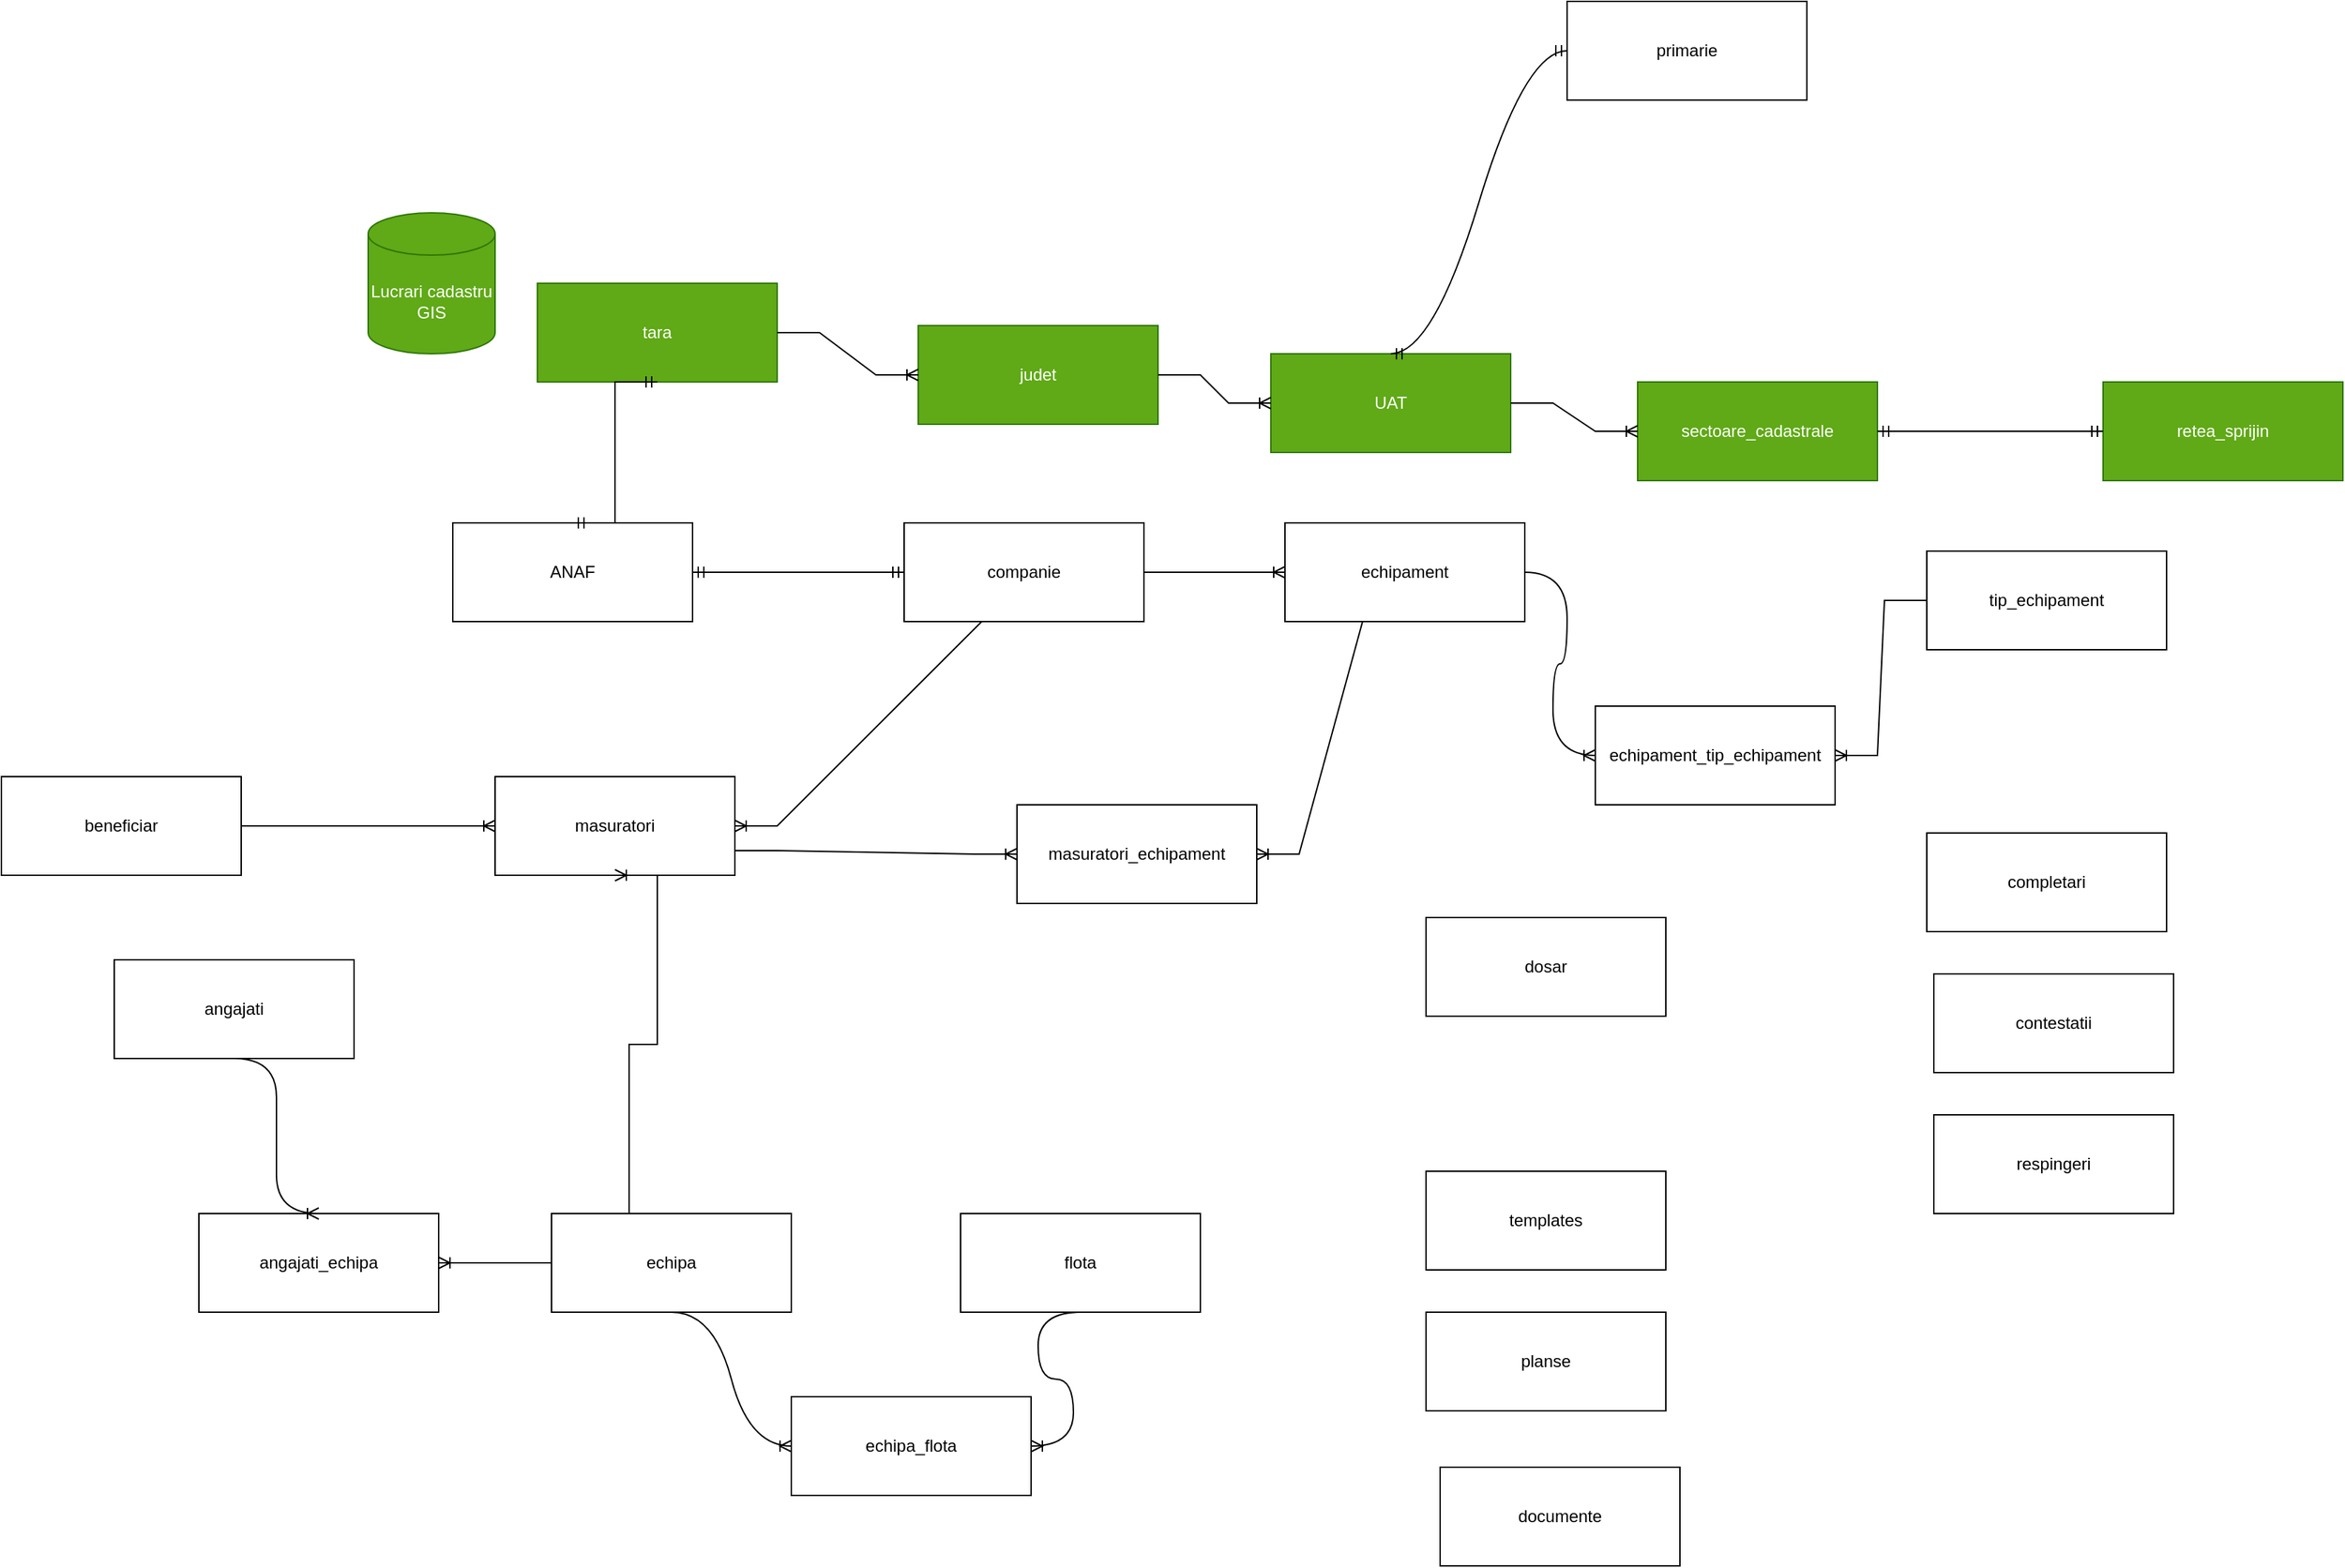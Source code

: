 <mxfile version="21.3.2" type="github">
  <diagram name="Page-1" id="c4nXFNeBFdgrfNwBTD_H">
    <mxGraphModel dx="2759" dy="2129" grid="1" gridSize="10" guides="1" tooltips="1" connect="1" arrows="1" fold="1" page="1" pageScale="1" pageWidth="850" pageHeight="1100" math="0" shadow="0">
      <root>
        <mxCell id="0" />
        <mxCell id="1" parent="0" />
        <mxCell id="TaOxIR-Y_0B-BQlurdxr-1" value="Lucrari cadastru GIS" style="shape=cylinder3;whiteSpace=wrap;html=1;boundedLbl=1;backgroundOutline=1;size=15;fillColor=#60a917;fontColor=#ffffff;strokeColor=#2D7600;" vertex="1" parent="1">
          <mxGeometry width="90" height="100" as="geometry" />
        </mxCell>
        <mxCell id="TaOxIR-Y_0B-BQlurdxr-2" value="sectoare_cadastrale" style="rounded=0;whiteSpace=wrap;html=1;fillColor=#60a917;fontColor=#ffffff;strokeColor=#2D7600;" vertex="1" parent="1">
          <mxGeometry x="900" y="120" width="170" height="70" as="geometry" />
        </mxCell>
        <mxCell id="TaOxIR-Y_0B-BQlurdxr-3" value="retea_sprijin" style="rounded=0;whiteSpace=wrap;html=1;fillColor=#60a917;fontColor=#ffffff;strokeColor=#2D7600;" vertex="1" parent="1">
          <mxGeometry x="1230" y="120" width="170" height="70" as="geometry" />
        </mxCell>
        <mxCell id="TaOxIR-Y_0B-BQlurdxr-4" value="echipa" style="rounded=0;whiteSpace=wrap;html=1;" vertex="1" parent="1">
          <mxGeometry x="130" y="710" width="170" height="70" as="geometry" />
        </mxCell>
        <mxCell id="TaOxIR-Y_0B-BQlurdxr-5" value="angajati" style="rounded=0;whiteSpace=wrap;html=1;" vertex="1" parent="1">
          <mxGeometry x="-180" y="530" width="170" height="70" as="geometry" />
        </mxCell>
        <mxCell id="TaOxIR-Y_0B-BQlurdxr-8" value="echipament" style="rounded=0;whiteSpace=wrap;html=1;" vertex="1" parent="1">
          <mxGeometry x="650" y="220" width="170" height="70" as="geometry" />
        </mxCell>
        <mxCell id="TaOxIR-Y_0B-BQlurdxr-10" value="flota" style="rounded=0;whiteSpace=wrap;html=1;" vertex="1" parent="1">
          <mxGeometry x="420" y="710" width="170" height="70" as="geometry" />
        </mxCell>
        <mxCell id="TaOxIR-Y_0B-BQlurdxr-11" value="documente" style="rounded=0;whiteSpace=wrap;html=1;" vertex="1" parent="1">
          <mxGeometry x="760" y="890" width="170" height="70" as="geometry" />
        </mxCell>
        <mxCell id="TaOxIR-Y_0B-BQlurdxr-12" value="masuratori" style="rounded=0;whiteSpace=wrap;html=1;" vertex="1" parent="1">
          <mxGeometry x="90" y="400" width="170" height="70" as="geometry" />
        </mxCell>
        <mxCell id="TaOxIR-Y_0B-BQlurdxr-13" value="primarie" style="rounded=0;whiteSpace=wrap;html=1;" vertex="1" parent="1">
          <mxGeometry x="850" y="-150" width="170" height="70" as="geometry" />
        </mxCell>
        <mxCell id="TaOxIR-Y_0B-BQlurdxr-14" value="beneficiar" style="rounded=0;whiteSpace=wrap;html=1;" vertex="1" parent="1">
          <mxGeometry x="-260" y="400" width="170" height="70" as="geometry" />
        </mxCell>
        <mxCell id="TaOxIR-Y_0B-BQlurdxr-16" value="dosar" style="rounded=0;whiteSpace=wrap;html=1;" vertex="1" parent="1">
          <mxGeometry x="750" y="500" width="170" height="70" as="geometry" />
        </mxCell>
        <mxCell id="TaOxIR-Y_0B-BQlurdxr-18" value="templates" style="rounded=0;whiteSpace=wrap;html=1;" vertex="1" parent="1">
          <mxGeometry x="750" y="680" width="170" height="70" as="geometry" />
        </mxCell>
        <mxCell id="TaOxIR-Y_0B-BQlurdxr-19" value="planse" style="rounded=0;whiteSpace=wrap;html=1;" vertex="1" parent="1">
          <mxGeometry x="750" y="780" width="170" height="70" as="geometry" />
        </mxCell>
        <mxCell id="TaOxIR-Y_0B-BQlurdxr-20" value="respingeri" style="rounded=0;whiteSpace=wrap;html=1;" vertex="1" parent="1">
          <mxGeometry x="1110" y="640" width="170" height="70" as="geometry" />
        </mxCell>
        <mxCell id="TaOxIR-Y_0B-BQlurdxr-21" value="completari" style="rounded=0;whiteSpace=wrap;html=1;" vertex="1" parent="1">
          <mxGeometry x="1105" y="440" width="170" height="70" as="geometry" />
        </mxCell>
        <mxCell id="TaOxIR-Y_0B-BQlurdxr-22" value="contestatii" style="rounded=0;whiteSpace=wrap;html=1;" vertex="1" parent="1">
          <mxGeometry x="1110" y="540" width="170" height="70" as="geometry" />
        </mxCell>
        <mxCell id="TaOxIR-Y_0B-BQlurdxr-23" value="UAT" style="rounded=0;whiteSpace=wrap;html=1;fillColor=#60a917;fontColor=#ffffff;strokeColor=#2D7600;" vertex="1" parent="1">
          <mxGeometry x="640" y="100" width="170" height="70" as="geometry" />
        </mxCell>
        <mxCell id="TaOxIR-Y_0B-BQlurdxr-24" value="" style="edgeStyle=entityRelationEdgeStyle;fontSize=12;html=1;endArrow=ERoneToMany;rounded=0;exitX=1;exitY=0.5;exitDx=0;exitDy=0;entryX=0;entryY=0.5;entryDx=0;entryDy=0;" edge="1" parent="1" source="TaOxIR-Y_0B-BQlurdxr-23" target="TaOxIR-Y_0B-BQlurdxr-2">
          <mxGeometry width="100" height="100" relative="1" as="geometry">
            <mxPoint x="805" y="100" as="sourcePoint" />
            <mxPoint x="905" as="targetPoint" />
          </mxGeometry>
        </mxCell>
        <mxCell id="TaOxIR-Y_0B-BQlurdxr-25" value="judet" style="rounded=0;whiteSpace=wrap;html=1;fillColor=#60a917;fontColor=#ffffff;strokeColor=#2D7600;" vertex="1" parent="1">
          <mxGeometry x="390" y="80" width="170" height="70" as="geometry" />
        </mxCell>
        <mxCell id="TaOxIR-Y_0B-BQlurdxr-26" value="" style="edgeStyle=entityRelationEdgeStyle;fontSize=12;html=1;endArrow=ERoneToMany;rounded=0;exitX=1;exitY=0.5;exitDx=0;exitDy=0;entryX=0;entryY=0.5;entryDx=0;entryDy=0;" edge="1" parent="1" source="TaOxIR-Y_0B-BQlurdxr-25" target="TaOxIR-Y_0B-BQlurdxr-23">
          <mxGeometry width="100" height="100" relative="1" as="geometry">
            <mxPoint x="600" y="315" as="sourcePoint" />
            <mxPoint x="700" y="215" as="targetPoint" />
          </mxGeometry>
        </mxCell>
        <mxCell id="TaOxIR-Y_0B-BQlurdxr-27" value="tara" style="rounded=0;whiteSpace=wrap;html=1;fillColor=#60a917;fontColor=#ffffff;strokeColor=#2D7600;" vertex="1" parent="1">
          <mxGeometry x="120" y="50" width="170" height="70" as="geometry" />
        </mxCell>
        <mxCell id="TaOxIR-Y_0B-BQlurdxr-30" value="" style="edgeStyle=entityRelationEdgeStyle;fontSize=12;html=1;endArrow=ERoneToMany;rounded=0;exitX=1;exitY=0.5;exitDx=0;exitDy=0;entryX=0;entryY=0.5;entryDx=0;entryDy=0;" edge="1" parent="1" source="TaOxIR-Y_0B-BQlurdxr-27" target="TaOxIR-Y_0B-BQlurdxr-25">
          <mxGeometry width="100" height="100" relative="1" as="geometry">
            <mxPoint x="560" y="300" as="sourcePoint" />
            <mxPoint x="660" y="200" as="targetPoint" />
          </mxGeometry>
        </mxCell>
        <mxCell id="TaOxIR-Y_0B-BQlurdxr-31" value="companie" style="rounded=0;whiteSpace=wrap;html=1;" vertex="1" parent="1">
          <mxGeometry x="380" y="220" width="170" height="70" as="geometry" />
        </mxCell>
        <mxCell id="TaOxIR-Y_0B-BQlurdxr-32" value="" style="edgeStyle=entityRelationEdgeStyle;fontSize=12;html=1;endArrow=ERoneToMany;rounded=0;exitX=1;exitY=0.5;exitDx=0;exitDy=0;entryX=0;entryY=0.5;entryDx=0;entryDy=0;" edge="1" parent="1" source="TaOxIR-Y_0B-BQlurdxr-31" target="TaOxIR-Y_0B-BQlurdxr-8">
          <mxGeometry width="100" height="100" relative="1" as="geometry">
            <mxPoint x="920" y="330" as="sourcePoint" />
            <mxPoint x="1020" y="230" as="targetPoint" />
          </mxGeometry>
        </mxCell>
        <mxCell id="TaOxIR-Y_0B-BQlurdxr-33" value="ANAF" style="rounded=0;whiteSpace=wrap;html=1;" vertex="1" parent="1">
          <mxGeometry x="60" y="220" width="170" height="70" as="geometry" />
        </mxCell>
        <mxCell id="TaOxIR-Y_0B-BQlurdxr-34" value="" style="edgeStyle=entityRelationEdgeStyle;fontSize=12;html=1;endArrow=ERmandOne;startArrow=ERmandOne;rounded=0;entryX=0;entryY=0.5;entryDx=0;entryDy=0;exitX=1;exitY=0.5;exitDx=0;exitDy=0;" edge="1" parent="1" source="TaOxIR-Y_0B-BQlurdxr-33" target="TaOxIR-Y_0B-BQlurdxr-31">
          <mxGeometry width="100" height="100" relative="1" as="geometry">
            <mxPoint x="205" y="290" as="sourcePoint" />
            <mxPoint x="305" y="190" as="targetPoint" />
          </mxGeometry>
        </mxCell>
        <mxCell id="TaOxIR-Y_0B-BQlurdxr-35" value="" style="edgeStyle=entityRelationEdgeStyle;fontSize=12;html=1;endArrow=ERmandOne;startArrow=ERmandOne;rounded=0;entryX=0.5;entryY=1;entryDx=0;entryDy=0;exitX=0.5;exitY=0;exitDx=0;exitDy=0;" edge="1" parent="1" source="TaOxIR-Y_0B-BQlurdxr-33" target="TaOxIR-Y_0B-BQlurdxr-27">
          <mxGeometry width="100" height="100" relative="1" as="geometry">
            <mxPoint x="10" y="250" as="sourcePoint" />
            <mxPoint x="110" y="150" as="targetPoint" />
          </mxGeometry>
        </mxCell>
        <mxCell id="TaOxIR-Y_0B-BQlurdxr-38" value="" style="edgeStyle=entityRelationEdgeStyle;fontSize=12;html=1;endArrow=ERoneToMany;rounded=0;exitX=0.5;exitY=1;exitDx=0;exitDy=0;entryX=1;entryY=0.5;entryDx=0;entryDy=0;" edge="1" parent="1" source="TaOxIR-Y_0B-BQlurdxr-31" target="TaOxIR-Y_0B-BQlurdxr-12">
          <mxGeometry width="100" height="100" relative="1" as="geometry">
            <mxPoint x="560" y="530" as="sourcePoint" />
            <mxPoint x="660" y="430" as="targetPoint" />
          </mxGeometry>
        </mxCell>
        <mxCell id="TaOxIR-Y_0B-BQlurdxr-39" value="masuratori_echipament" style="rounded=0;whiteSpace=wrap;html=1;" vertex="1" parent="1">
          <mxGeometry x="460" y="420" width="170" height="70" as="geometry" />
        </mxCell>
        <mxCell id="TaOxIR-Y_0B-BQlurdxr-41" value="" style="edgeStyle=entityRelationEdgeStyle;fontSize=12;html=1;endArrow=ERoneToMany;rounded=0;exitX=1;exitY=0.75;exitDx=0;exitDy=0;entryX=0;entryY=0.5;entryDx=0;entryDy=0;" edge="1" parent="1" source="TaOxIR-Y_0B-BQlurdxr-12" target="TaOxIR-Y_0B-BQlurdxr-39">
          <mxGeometry width="100" height="100" relative="1" as="geometry">
            <mxPoint x="560" y="530" as="sourcePoint" />
            <mxPoint x="660" y="430" as="targetPoint" />
          </mxGeometry>
        </mxCell>
        <mxCell id="TaOxIR-Y_0B-BQlurdxr-42" value="" style="edgeStyle=entityRelationEdgeStyle;fontSize=12;html=1;endArrow=ERoneToMany;rounded=0;exitX=0.5;exitY=1;exitDx=0;exitDy=0;entryX=1;entryY=0.5;entryDx=0;entryDy=0;" edge="1" parent="1" source="TaOxIR-Y_0B-BQlurdxr-8" target="TaOxIR-Y_0B-BQlurdxr-39">
          <mxGeometry width="100" height="100" relative="1" as="geometry">
            <mxPoint x="640" y="450" as="sourcePoint" />
            <mxPoint x="740" y="350" as="targetPoint" />
          </mxGeometry>
        </mxCell>
        <mxCell id="TaOxIR-Y_0B-BQlurdxr-43" value="angajati_echipa" style="rounded=0;whiteSpace=wrap;html=1;" vertex="1" parent="1">
          <mxGeometry x="-120" y="710" width="170" height="70" as="geometry" />
        </mxCell>
        <mxCell id="TaOxIR-Y_0B-BQlurdxr-44" value="" style="edgeStyle=entityRelationEdgeStyle;fontSize=12;html=1;endArrow=ERoneToMany;exitX=0.5;exitY=1;exitDx=0;exitDy=0;entryX=0.5;entryY=0;entryDx=0;entryDy=0;curved=1;" edge="1" parent="1" source="TaOxIR-Y_0B-BQlurdxr-5" target="TaOxIR-Y_0B-BQlurdxr-43">
          <mxGeometry width="100" height="100" relative="1" as="geometry">
            <mxPoint x="300" y="480" as="sourcePoint" />
            <mxPoint x="400" y="380" as="targetPoint" />
          </mxGeometry>
        </mxCell>
        <mxCell id="TaOxIR-Y_0B-BQlurdxr-45" value="" style="edgeStyle=entityRelationEdgeStyle;fontSize=12;html=1;endArrow=ERoneToMany;rounded=0;exitX=0;exitY=0.5;exitDx=0;exitDy=0;entryX=1;entryY=0.5;entryDx=0;entryDy=0;" edge="1" parent="1" source="TaOxIR-Y_0B-BQlurdxr-4" target="TaOxIR-Y_0B-BQlurdxr-43">
          <mxGeometry width="100" height="100" relative="1" as="geometry">
            <mxPoint x="300" y="480" as="sourcePoint" />
            <mxPoint x="400" y="380" as="targetPoint" />
          </mxGeometry>
        </mxCell>
        <mxCell id="TaOxIR-Y_0B-BQlurdxr-46" value="" style="edgeStyle=entityRelationEdgeStyle;fontSize=12;html=1;endArrow=ERoneToMany;rounded=0;exitX=0.5;exitY=0;exitDx=0;exitDy=0;entryX=0.5;entryY=1;entryDx=0;entryDy=0;" edge="1" parent="1" source="TaOxIR-Y_0B-BQlurdxr-4" target="TaOxIR-Y_0B-BQlurdxr-12">
          <mxGeometry width="100" height="100" relative="1" as="geometry">
            <mxPoint x="520" y="470" as="sourcePoint" />
            <mxPoint x="620" y="370" as="targetPoint" />
          </mxGeometry>
        </mxCell>
        <mxCell id="TaOxIR-Y_0B-BQlurdxr-48" value="echipa_flota" style="rounded=0;whiteSpace=wrap;html=1;" vertex="1" parent="1">
          <mxGeometry x="300" y="840" width="170" height="70" as="geometry" />
        </mxCell>
        <mxCell id="TaOxIR-Y_0B-BQlurdxr-49" value="" style="edgeStyle=entityRelationEdgeStyle;fontSize=12;html=1;endArrow=ERoneToMany;exitX=0.5;exitY=1;exitDx=0;exitDy=0;entryX=0;entryY=0.5;entryDx=0;entryDy=0;curved=1;" edge="1" parent="1" source="TaOxIR-Y_0B-BQlurdxr-4" target="TaOxIR-Y_0B-BQlurdxr-48">
          <mxGeometry width="100" height="100" relative="1" as="geometry">
            <mxPoint x="440" y="800" as="sourcePoint" />
            <mxPoint x="540" y="700" as="targetPoint" />
          </mxGeometry>
        </mxCell>
        <mxCell id="TaOxIR-Y_0B-BQlurdxr-50" value="" style="edgeStyle=entityRelationEdgeStyle;fontSize=12;html=1;endArrow=ERoneToMany;exitX=0.5;exitY=1;exitDx=0;exitDy=0;entryX=1;entryY=0.5;entryDx=0;entryDy=0;curved=1;" edge="1" parent="1" source="TaOxIR-Y_0B-BQlurdxr-10" target="TaOxIR-Y_0B-BQlurdxr-48">
          <mxGeometry width="100" height="100" relative="1" as="geometry">
            <mxPoint x="440" y="800" as="sourcePoint" />
            <mxPoint x="540" y="700" as="targetPoint" />
          </mxGeometry>
        </mxCell>
        <mxCell id="TaOxIR-Y_0B-BQlurdxr-52" value="" style="edgeStyle=entityRelationEdgeStyle;fontSize=12;html=1;endArrow=ERmandOne;startArrow=ERmandOne;entryX=0;entryY=0.5;entryDx=0;entryDy=0;exitX=0.5;exitY=0;exitDx=0;exitDy=0;curved=1;" edge="1" parent="1" source="TaOxIR-Y_0B-BQlurdxr-23" target="TaOxIR-Y_0B-BQlurdxr-13">
          <mxGeometry width="100" height="100" relative="1" as="geometry">
            <mxPoint x="720" y="50" as="sourcePoint" />
            <mxPoint x="820" y="-50" as="targetPoint" />
          </mxGeometry>
        </mxCell>
        <mxCell id="TaOxIR-Y_0B-BQlurdxr-53" value="" style="edgeStyle=entityRelationEdgeStyle;fontSize=12;html=1;endArrow=ERoneToMany;rounded=0;exitX=1;exitY=0.5;exitDx=0;exitDy=0;entryX=0;entryY=0.5;entryDx=0;entryDy=0;" edge="1" parent="1" source="TaOxIR-Y_0B-BQlurdxr-14" target="TaOxIR-Y_0B-BQlurdxr-12">
          <mxGeometry width="100" height="100" relative="1" as="geometry">
            <mxPoint x="-40" y="420" as="sourcePoint" />
            <mxPoint x="60" y="320" as="targetPoint" />
          </mxGeometry>
        </mxCell>
        <mxCell id="TaOxIR-Y_0B-BQlurdxr-54" value="tip_echipament" style="rounded=0;whiteSpace=wrap;html=1;" vertex="1" parent="1">
          <mxGeometry x="1105" y="240" width="170" height="70" as="geometry" />
        </mxCell>
        <mxCell id="TaOxIR-Y_0B-BQlurdxr-55" value="echipament_tip_echipament" style="rounded=0;whiteSpace=wrap;html=1;" vertex="1" parent="1">
          <mxGeometry x="870" y="350" width="170" height="70" as="geometry" />
        </mxCell>
        <mxCell id="TaOxIR-Y_0B-BQlurdxr-56" value="" style="edgeStyle=entityRelationEdgeStyle;fontSize=12;html=1;endArrow=ERmandOne;startArrow=ERmandOne;rounded=0;entryX=0;entryY=0.5;entryDx=0;entryDy=0;exitX=1;exitY=0.5;exitDx=0;exitDy=0;" edge="1" parent="1" source="TaOxIR-Y_0B-BQlurdxr-2" target="TaOxIR-Y_0B-BQlurdxr-3">
          <mxGeometry width="100" height="100" relative="1" as="geometry">
            <mxPoint x="570" y="610" as="sourcePoint" />
            <mxPoint x="670" y="510" as="targetPoint" />
          </mxGeometry>
        </mxCell>
        <mxCell id="TaOxIR-Y_0B-BQlurdxr-58" value="" style="edgeStyle=entityRelationEdgeStyle;fontSize=12;html=1;endArrow=ERoneToMany;exitX=1;exitY=0.5;exitDx=0;exitDy=0;entryX=0;entryY=0.5;entryDx=0;entryDy=0;curved=1;" edge="1" parent="1" source="TaOxIR-Y_0B-BQlurdxr-8" target="TaOxIR-Y_0B-BQlurdxr-55">
          <mxGeometry width="100" height="100" relative="1" as="geometry">
            <mxPoint x="1140" y="500" as="sourcePoint" />
            <mxPoint x="1240" y="400" as="targetPoint" />
          </mxGeometry>
        </mxCell>
        <mxCell id="TaOxIR-Y_0B-BQlurdxr-59" value="" style="edgeStyle=entityRelationEdgeStyle;fontSize=12;html=1;endArrow=ERoneToMany;rounded=0;exitX=0;exitY=0.5;exitDx=0;exitDy=0;entryX=1;entryY=0.5;entryDx=0;entryDy=0;" edge="1" parent="1" source="TaOxIR-Y_0B-BQlurdxr-54" target="TaOxIR-Y_0B-BQlurdxr-55">
          <mxGeometry width="100" height="100" relative="1" as="geometry">
            <mxPoint x="1280" y="460" as="sourcePoint" />
            <mxPoint x="1380" y="360" as="targetPoint" />
          </mxGeometry>
        </mxCell>
      </root>
    </mxGraphModel>
  </diagram>
</mxfile>
